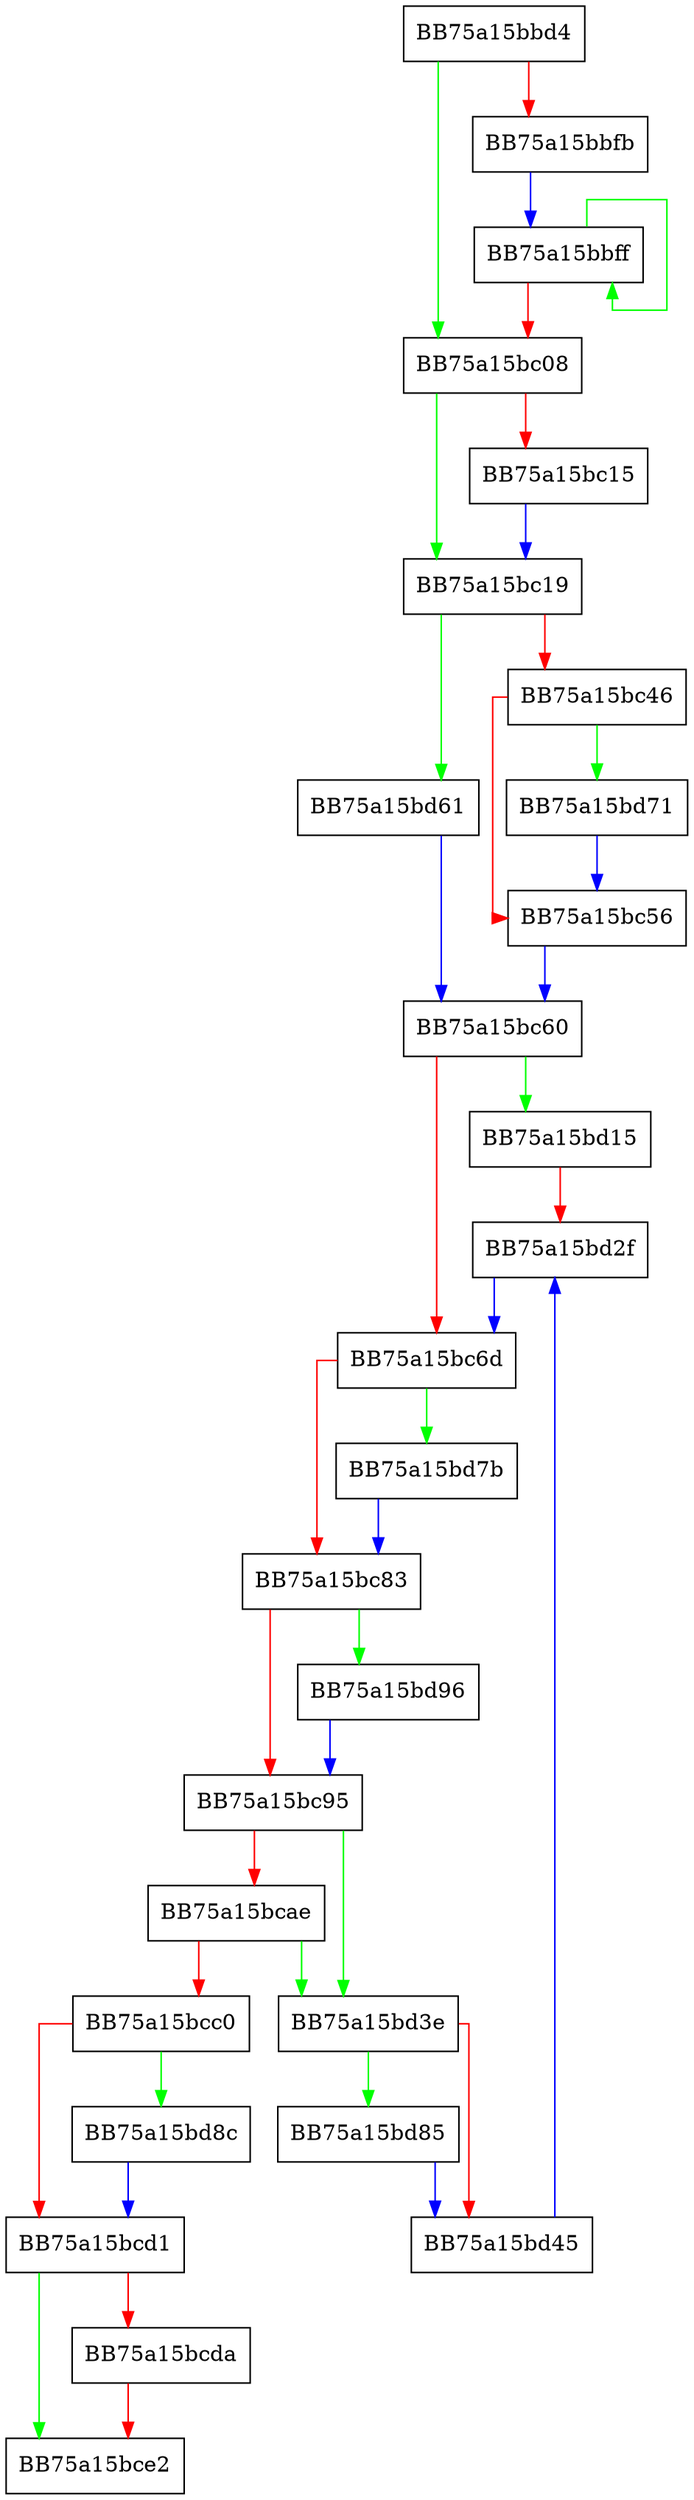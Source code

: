 digraph AllocName {
  node [shape="box"];
  graph [splines=ortho];
  BB75a15bbd4 -> BB75a15bc08 [color="green"];
  BB75a15bbd4 -> BB75a15bbfb [color="red"];
  BB75a15bbfb -> BB75a15bbff [color="blue"];
  BB75a15bbff -> BB75a15bbff [color="green"];
  BB75a15bbff -> BB75a15bc08 [color="red"];
  BB75a15bc08 -> BB75a15bc19 [color="green"];
  BB75a15bc08 -> BB75a15bc15 [color="red"];
  BB75a15bc15 -> BB75a15bc19 [color="blue"];
  BB75a15bc19 -> BB75a15bd61 [color="green"];
  BB75a15bc19 -> BB75a15bc46 [color="red"];
  BB75a15bc46 -> BB75a15bd71 [color="green"];
  BB75a15bc46 -> BB75a15bc56 [color="red"];
  BB75a15bc56 -> BB75a15bc60 [color="blue"];
  BB75a15bc60 -> BB75a15bd15 [color="green"];
  BB75a15bc60 -> BB75a15bc6d [color="red"];
  BB75a15bc6d -> BB75a15bd7b [color="green"];
  BB75a15bc6d -> BB75a15bc83 [color="red"];
  BB75a15bc83 -> BB75a15bd96 [color="green"];
  BB75a15bc83 -> BB75a15bc95 [color="red"];
  BB75a15bc95 -> BB75a15bd3e [color="green"];
  BB75a15bc95 -> BB75a15bcae [color="red"];
  BB75a15bcae -> BB75a15bd3e [color="green"];
  BB75a15bcae -> BB75a15bcc0 [color="red"];
  BB75a15bcc0 -> BB75a15bd8c [color="green"];
  BB75a15bcc0 -> BB75a15bcd1 [color="red"];
  BB75a15bcd1 -> BB75a15bce2 [color="green"];
  BB75a15bcd1 -> BB75a15bcda [color="red"];
  BB75a15bcda -> BB75a15bce2 [color="red"];
  BB75a15bd15 -> BB75a15bd2f [color="red"];
  BB75a15bd2f -> BB75a15bc6d [color="blue"];
  BB75a15bd3e -> BB75a15bd85 [color="green"];
  BB75a15bd3e -> BB75a15bd45 [color="red"];
  BB75a15bd45 -> BB75a15bd2f [color="blue"];
  BB75a15bd61 -> BB75a15bc60 [color="blue"];
  BB75a15bd71 -> BB75a15bc56 [color="blue"];
  BB75a15bd7b -> BB75a15bc83 [color="blue"];
  BB75a15bd85 -> BB75a15bd45 [color="blue"];
  BB75a15bd8c -> BB75a15bcd1 [color="blue"];
  BB75a15bd96 -> BB75a15bc95 [color="blue"];
}